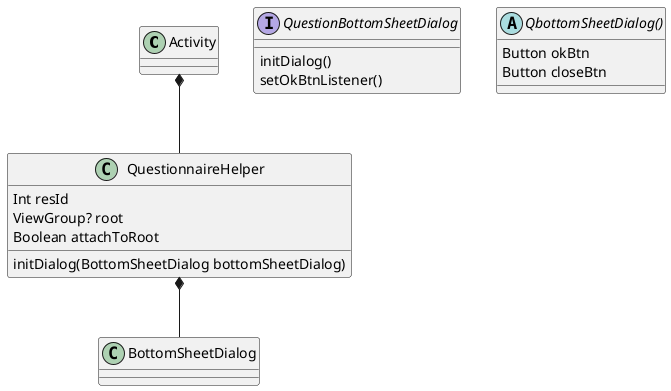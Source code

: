 @startuml
'https://plantuml.com/class-diagram

class Activity{
}

class BottomSheetDialog{

}

interface QuestionBottomSheetDialog{
initDialog()
setOkBtnListener()
}

abstract class QbottomSheetDialog(){
Button okBtn
Button closeBtn
}

class QuestionnaireHelper{
Int resId
ViewGroup? root
Boolean attachToRoot
initDialog(BottomSheetDialog bottomSheetDialog)
}

Activity *-- QuestionnaireHelper

QuestionnaireHelper *-- BottomSheetDialog

@enduml